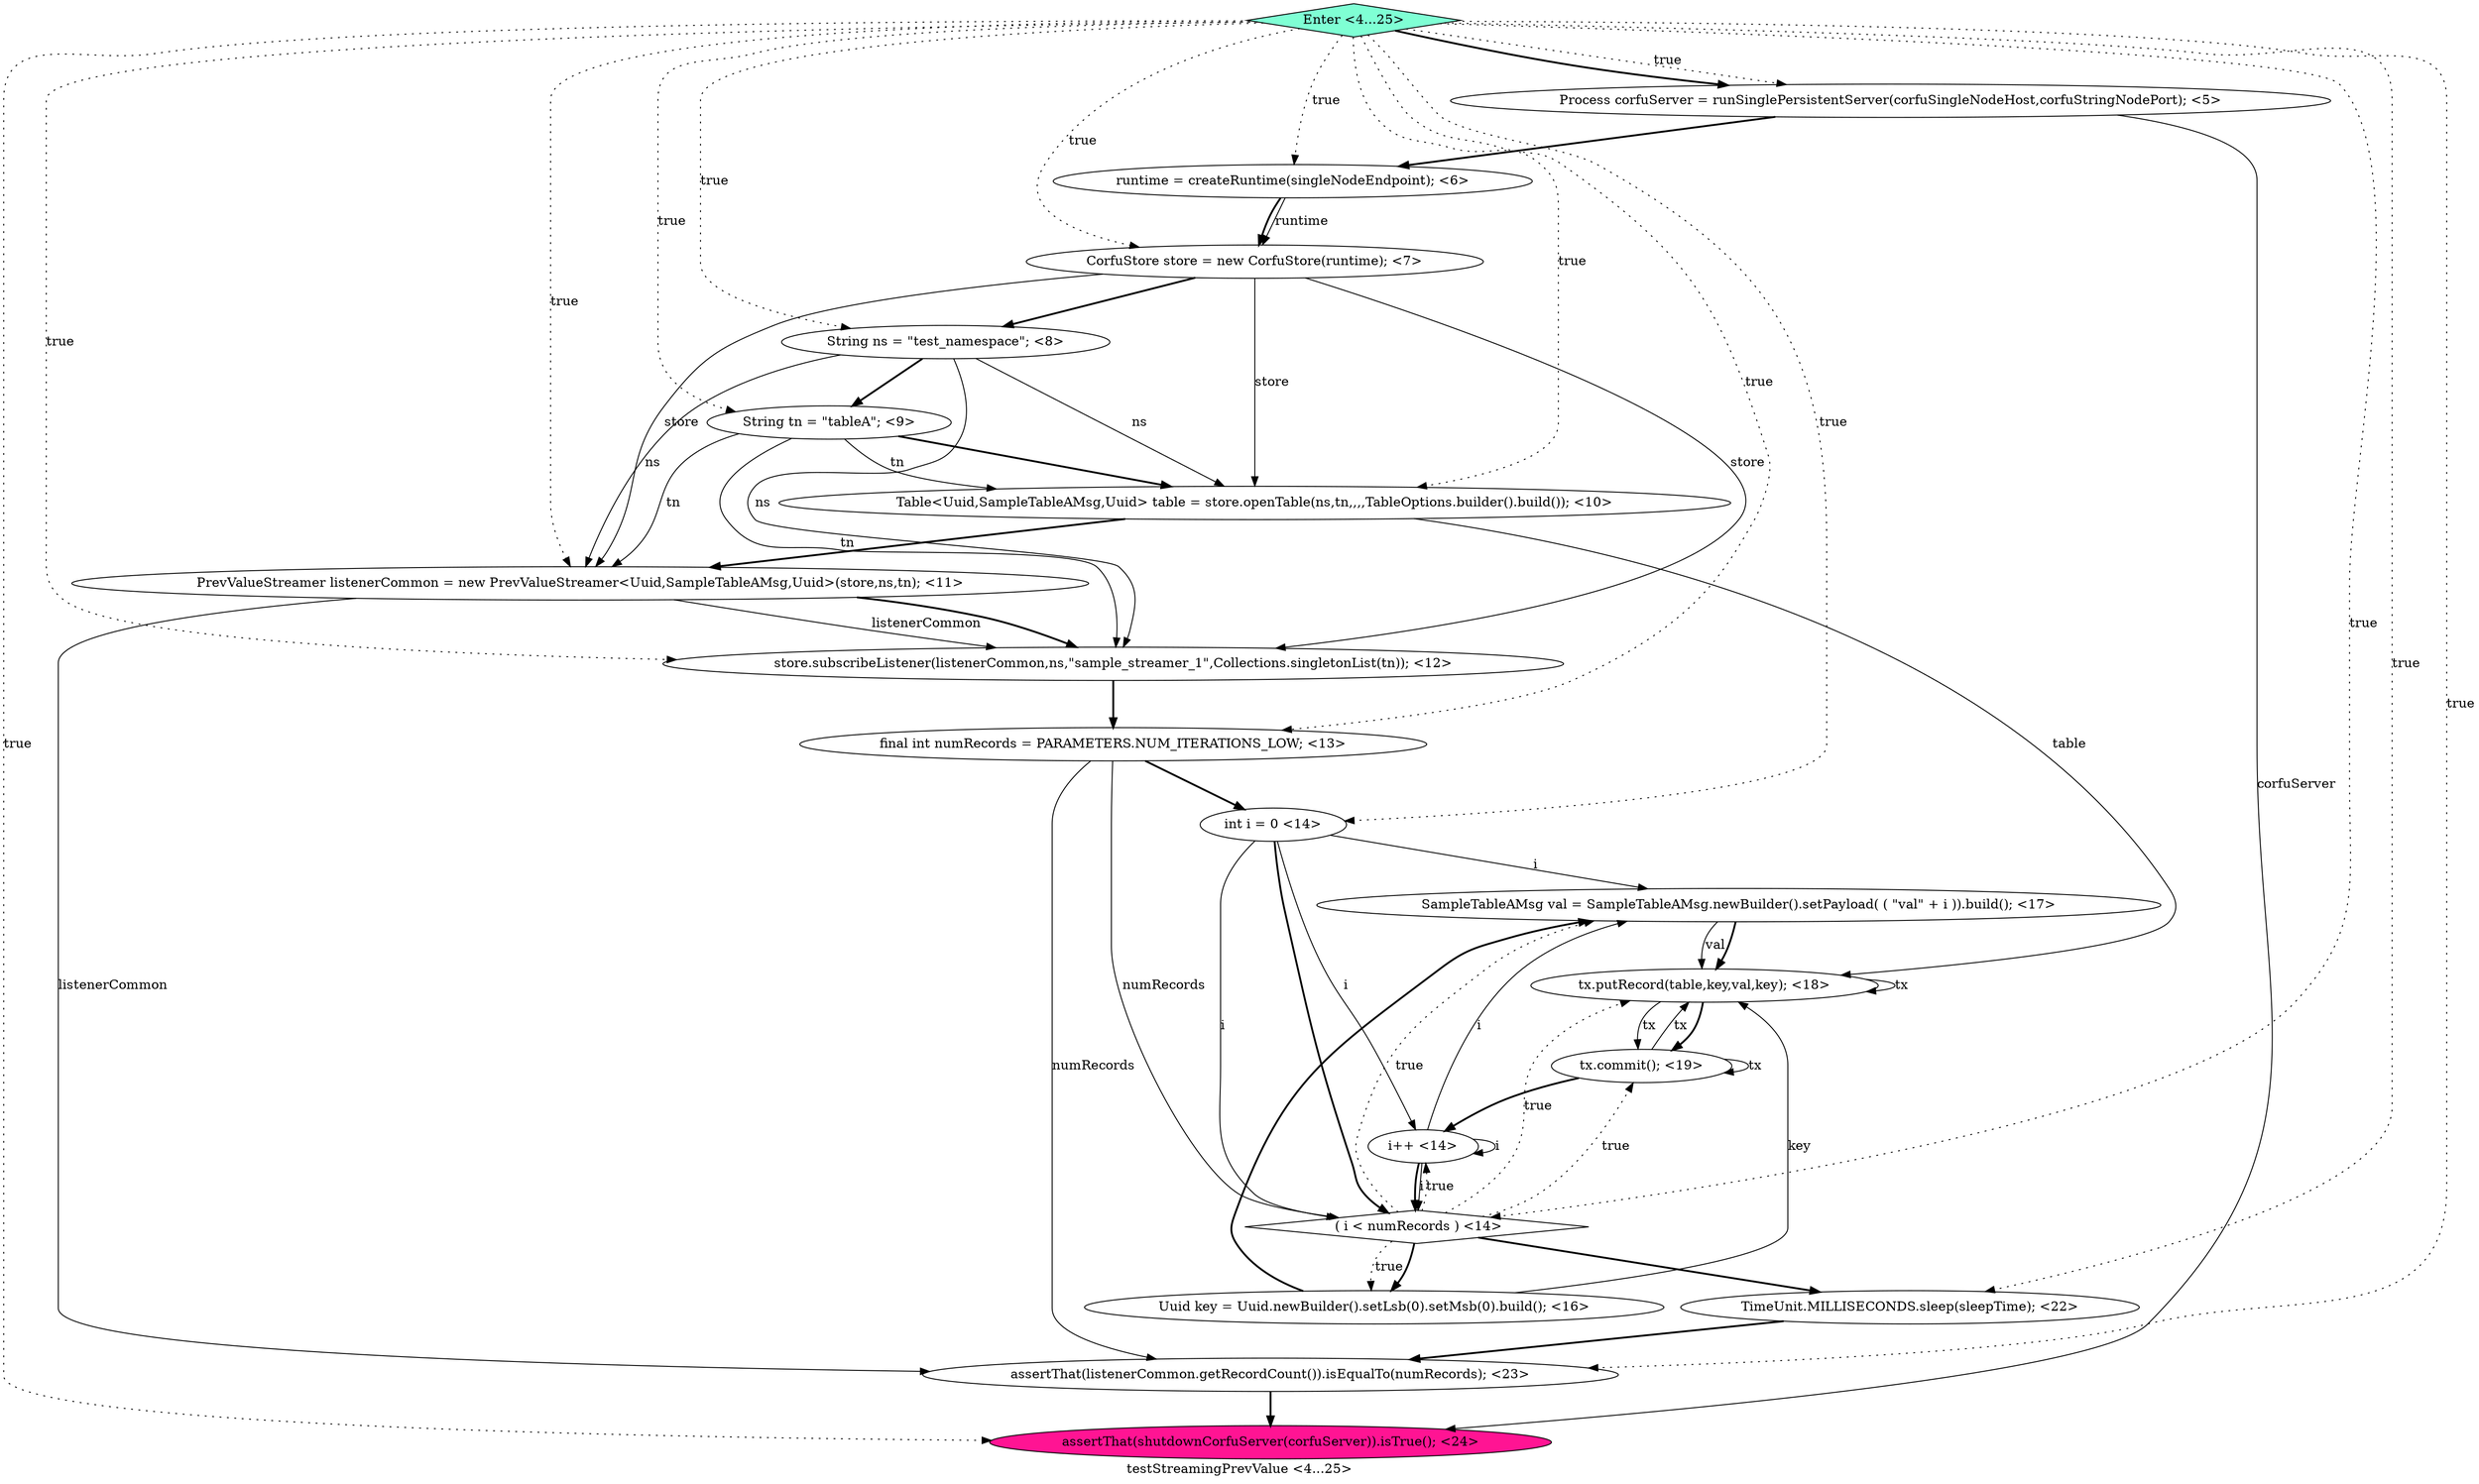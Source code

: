 digraph PDG {
label = "testStreamingPrevValue <4...25>";
0.16 [style = filled, label = "TimeUnit.MILLISECONDS.sleep(sleepTime); <22>", fillcolor = white, shape = ellipse];
0.7 [style = filled, label = "store.subscribeListener(listenerCommon,ns,\"sample_streamer_1\",Collections.singletonList(tn)); <12>", fillcolor = white, shape = ellipse];
0.12 [style = filled, label = "Uuid key = Uuid.newBuilder().setLsb(0).setMsb(0).build(); <16>", fillcolor = white, shape = ellipse];
0.6 [style = filled, label = "PrevValueStreamer listenerCommon = new PrevValueStreamer<Uuid,SampleTableAMsg,Uuid>(store,ns,tn); <11>", fillcolor = white, shape = ellipse];
0.18 [style = filled, label = "assertThat(shutdownCorfuServer(corfuServer)).isTrue(); <24>", fillcolor = deeppink, shape = ellipse];
0.3 [style = filled, label = "String ns = \"test_namespace\"; <8>", fillcolor = white, shape = ellipse];
0.9 [style = filled, label = "int i = 0 <14>", fillcolor = white, shape = ellipse];
0.15 [style = filled, label = "tx.commit(); <19>", fillcolor = white, shape = ellipse];
0.19 [style = filled, label = "Enter <4...25>", fillcolor = aquamarine, shape = diamond];
0.1 [style = filled, label = "runtime = createRuntime(singleNodeEndpoint); <6>", fillcolor = white, shape = ellipse];
0.13 [style = filled, label = "SampleTableAMsg val = SampleTableAMsg.newBuilder().setPayload( ( \"val\" + i )).build(); <17>", fillcolor = white, shape = ellipse];
0.8 [style = filled, label = "final int numRecords = PARAMETERS.NUM_ITERATIONS_LOW; <13>", fillcolor = white, shape = ellipse];
0.14 [style = filled, label = "tx.putRecord(table,key,val,key); <18>", fillcolor = white, shape = ellipse];
0.2 [style = filled, label = "CorfuStore store = new CorfuStore(runtime); <7>", fillcolor = white, shape = ellipse];
0.4 [style = filled, label = "String tn = \"tableA\"; <9>", fillcolor = white, shape = ellipse];
0.17 [style = filled, label = "assertThat(listenerCommon.getRecordCount()).isEqualTo(numRecords); <23>", fillcolor = white, shape = ellipse];
0.10 [style = filled, label = " ( i < numRecords ) <14>", fillcolor = white, shape = diamond];
0.5 [style = filled, label = "Table<Uuid,SampleTableAMsg,Uuid> table = store.openTable(ns,tn,,,,TableOptions.builder().build()); <10>", fillcolor = white, shape = ellipse];
0.0 [style = filled, label = "Process corfuServer = runSinglePersistentServer(corfuSingleNodeHost,corfuStringNodePort); <5>", fillcolor = white, shape = ellipse];
0.11 [style = filled, label = "i++ <14>", fillcolor = white, shape = ellipse];
0.0 -> 0.1 [style = bold, label=""];
0.0 -> 0.18 [style = solid, label="corfuServer"];
0.1 -> 0.2 [style = solid, label="runtime"];
0.1 -> 0.2 [style = bold, label=""];
0.2 -> 0.3 [style = bold, label=""];
0.2 -> 0.5 [style = solid, label="store"];
0.2 -> 0.6 [style = solid, label="store"];
0.2 -> 0.7 [style = solid, label="store"];
0.3 -> 0.4 [style = bold, label=""];
0.3 -> 0.5 [style = solid, label="ns"];
0.3 -> 0.6 [style = solid, label="ns"];
0.3 -> 0.7 [style = solid, label="ns"];
0.4 -> 0.5 [style = solid, label="tn"];
0.4 -> 0.5 [style = bold, label=""];
0.4 -> 0.6 [style = solid, label="tn"];
0.4 -> 0.7 [style = solid, label="tn"];
0.5 -> 0.6 [style = bold, label=""];
0.5 -> 0.14 [style = solid, label="table"];
0.6 -> 0.7 [style = solid, label="listenerCommon"];
0.6 -> 0.7 [style = bold, label=""];
0.6 -> 0.17 [style = solid, label="listenerCommon"];
0.7 -> 0.8 [style = bold, label=""];
0.8 -> 0.9 [style = bold, label=""];
0.8 -> 0.10 [style = solid, label="numRecords"];
0.8 -> 0.17 [style = solid, label="numRecords"];
0.9 -> 0.10 [style = solid, label="i"];
0.9 -> 0.10 [style = bold, label=""];
0.9 -> 0.11 [style = solid, label="i"];
0.9 -> 0.13 [style = solid, label="i"];
0.10 -> 0.11 [style = dotted, label="true"];
0.10 -> 0.12 [style = dotted, label="true"];
0.10 -> 0.12 [style = bold, label=""];
0.10 -> 0.13 [style = dotted, label="true"];
0.10 -> 0.14 [style = dotted, label="true"];
0.10 -> 0.15 [style = dotted, label="true"];
0.10 -> 0.16 [style = bold, label=""];
0.11 -> 0.10 [style = solid, label="i"];
0.11 -> 0.10 [style = bold, label=""];
0.11 -> 0.11 [style = solid, label="i"];
0.11 -> 0.13 [style = solid, label="i"];
0.12 -> 0.13 [style = bold, label=""];
0.12 -> 0.14 [style = solid, label="key"];
0.13 -> 0.14 [style = solid, label="val"];
0.13 -> 0.14 [style = bold, label=""];
0.14 -> 0.14 [style = solid, label="tx"];
0.14 -> 0.15 [style = solid, label="tx"];
0.14 -> 0.15 [style = bold, label=""];
0.15 -> 0.11 [style = bold, label=""];
0.15 -> 0.14 [style = solid, label="tx"];
0.15 -> 0.15 [style = solid, label="tx"];
0.16 -> 0.17 [style = bold, label=""];
0.17 -> 0.18 [style = bold, label=""];
0.19 -> 0.0 [style = dotted, label="true"];
0.19 -> 0.0 [style = bold, label=""];
0.19 -> 0.1 [style = dotted, label="true"];
0.19 -> 0.2 [style = dotted, label="true"];
0.19 -> 0.3 [style = dotted, label="true"];
0.19 -> 0.4 [style = dotted, label="true"];
0.19 -> 0.5 [style = dotted, label="true"];
0.19 -> 0.6 [style = dotted, label="true"];
0.19 -> 0.7 [style = dotted, label="true"];
0.19 -> 0.8 [style = dotted, label="true"];
0.19 -> 0.9 [style = dotted, label="true"];
0.19 -> 0.10 [style = dotted, label="true"];
0.19 -> 0.16 [style = dotted, label="true"];
0.19 -> 0.17 [style = dotted, label="true"];
0.19 -> 0.18 [style = dotted, label="true"];
}
